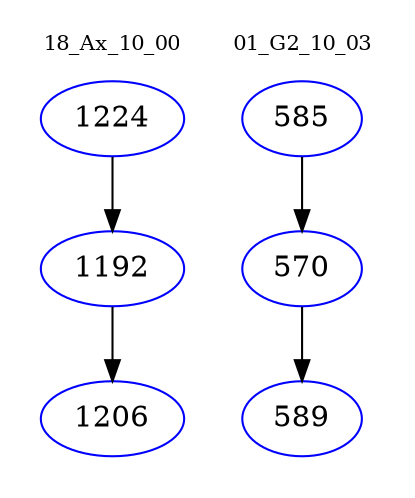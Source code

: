 digraph{
subgraph cluster_0 {
color = white
label = "18_Ax_10_00";
fontsize=10;
T0_1224 [label="1224", color="blue"]
T0_1224 -> T0_1192 [color="black"]
T0_1192 [label="1192", color="blue"]
T0_1192 -> T0_1206 [color="black"]
T0_1206 [label="1206", color="blue"]
}
subgraph cluster_1 {
color = white
label = "01_G2_10_03";
fontsize=10;
T1_585 [label="585", color="blue"]
T1_585 -> T1_570 [color="black"]
T1_570 [label="570", color="blue"]
T1_570 -> T1_589 [color="black"]
T1_589 [label="589", color="blue"]
}
}
